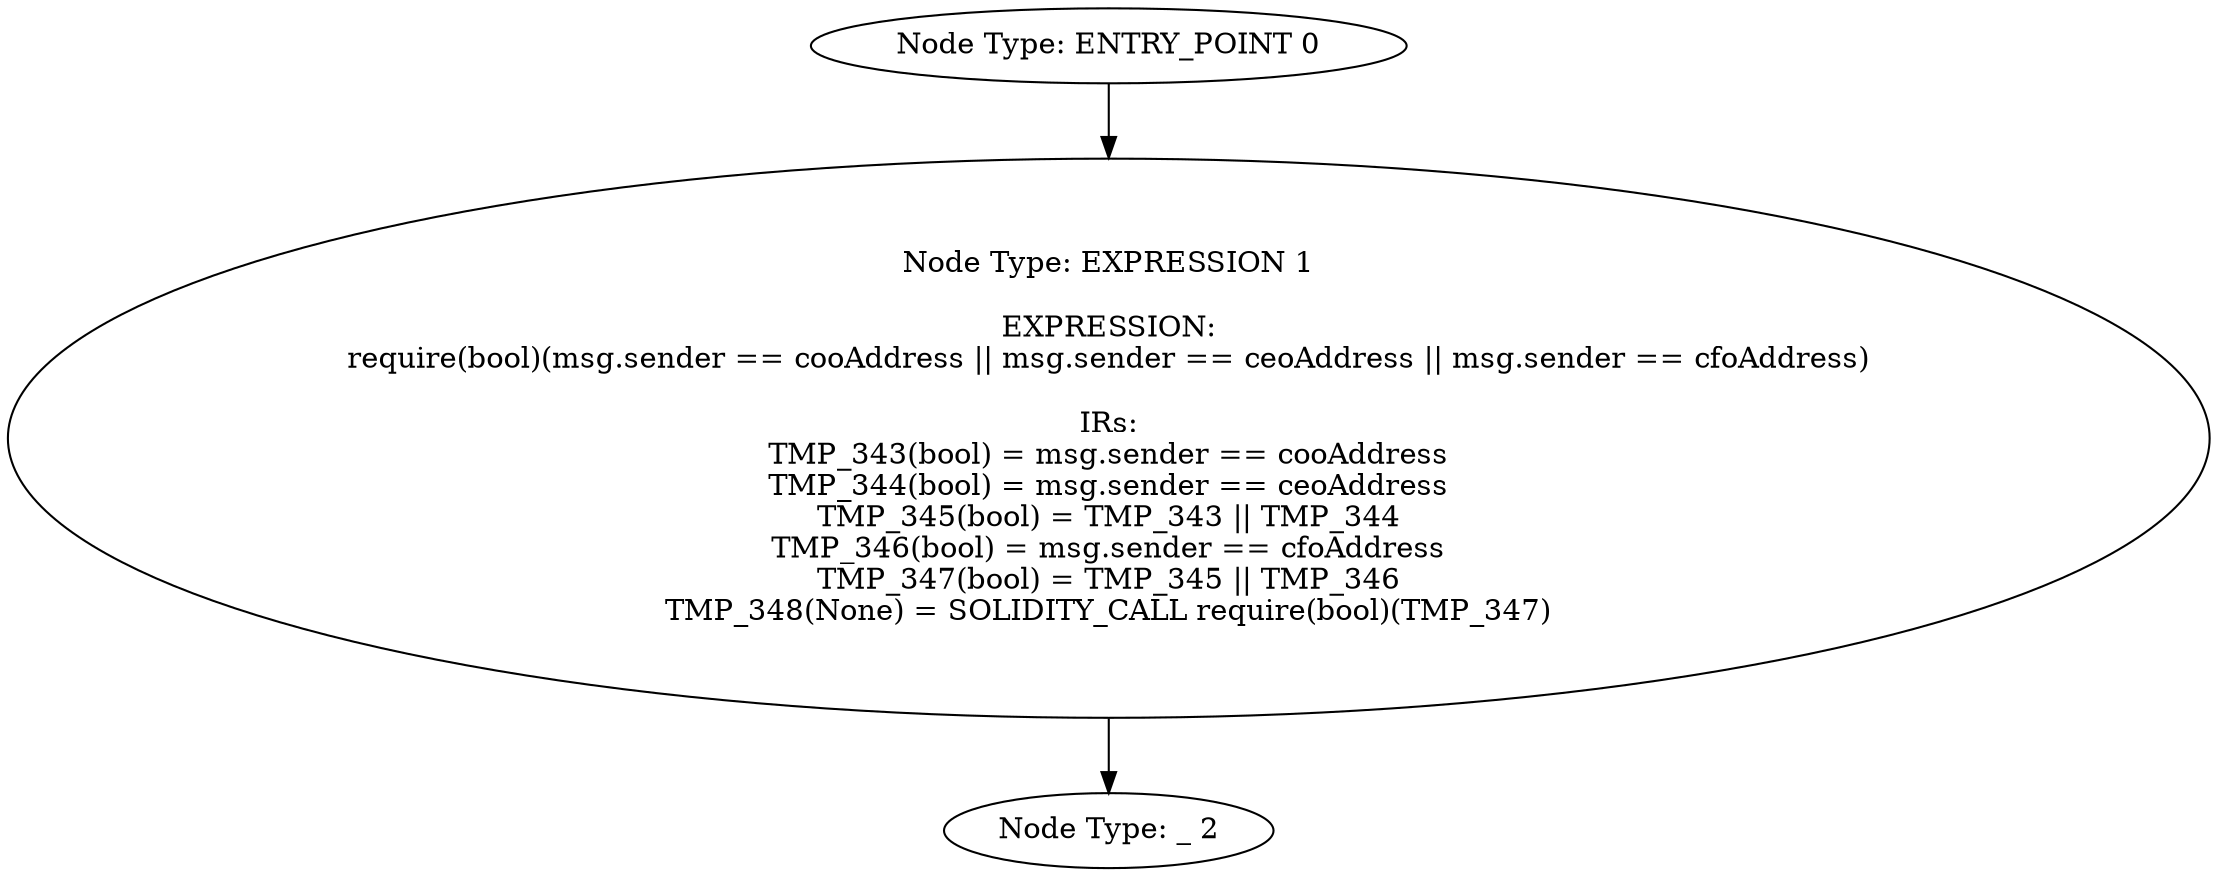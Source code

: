 digraph{
0[label="Node Type: ENTRY_POINT 0
"];
0->1;
1[label="Node Type: EXPRESSION 1

EXPRESSION:
require(bool)(msg.sender == cooAddress || msg.sender == ceoAddress || msg.sender == cfoAddress)

IRs:
TMP_343(bool) = msg.sender == cooAddress
TMP_344(bool) = msg.sender == ceoAddress
TMP_345(bool) = TMP_343 || TMP_344
TMP_346(bool) = msg.sender == cfoAddress
TMP_347(bool) = TMP_345 || TMP_346
TMP_348(None) = SOLIDITY_CALL require(bool)(TMP_347)"];
1->2;
2[label="Node Type: _ 2
"];
}
